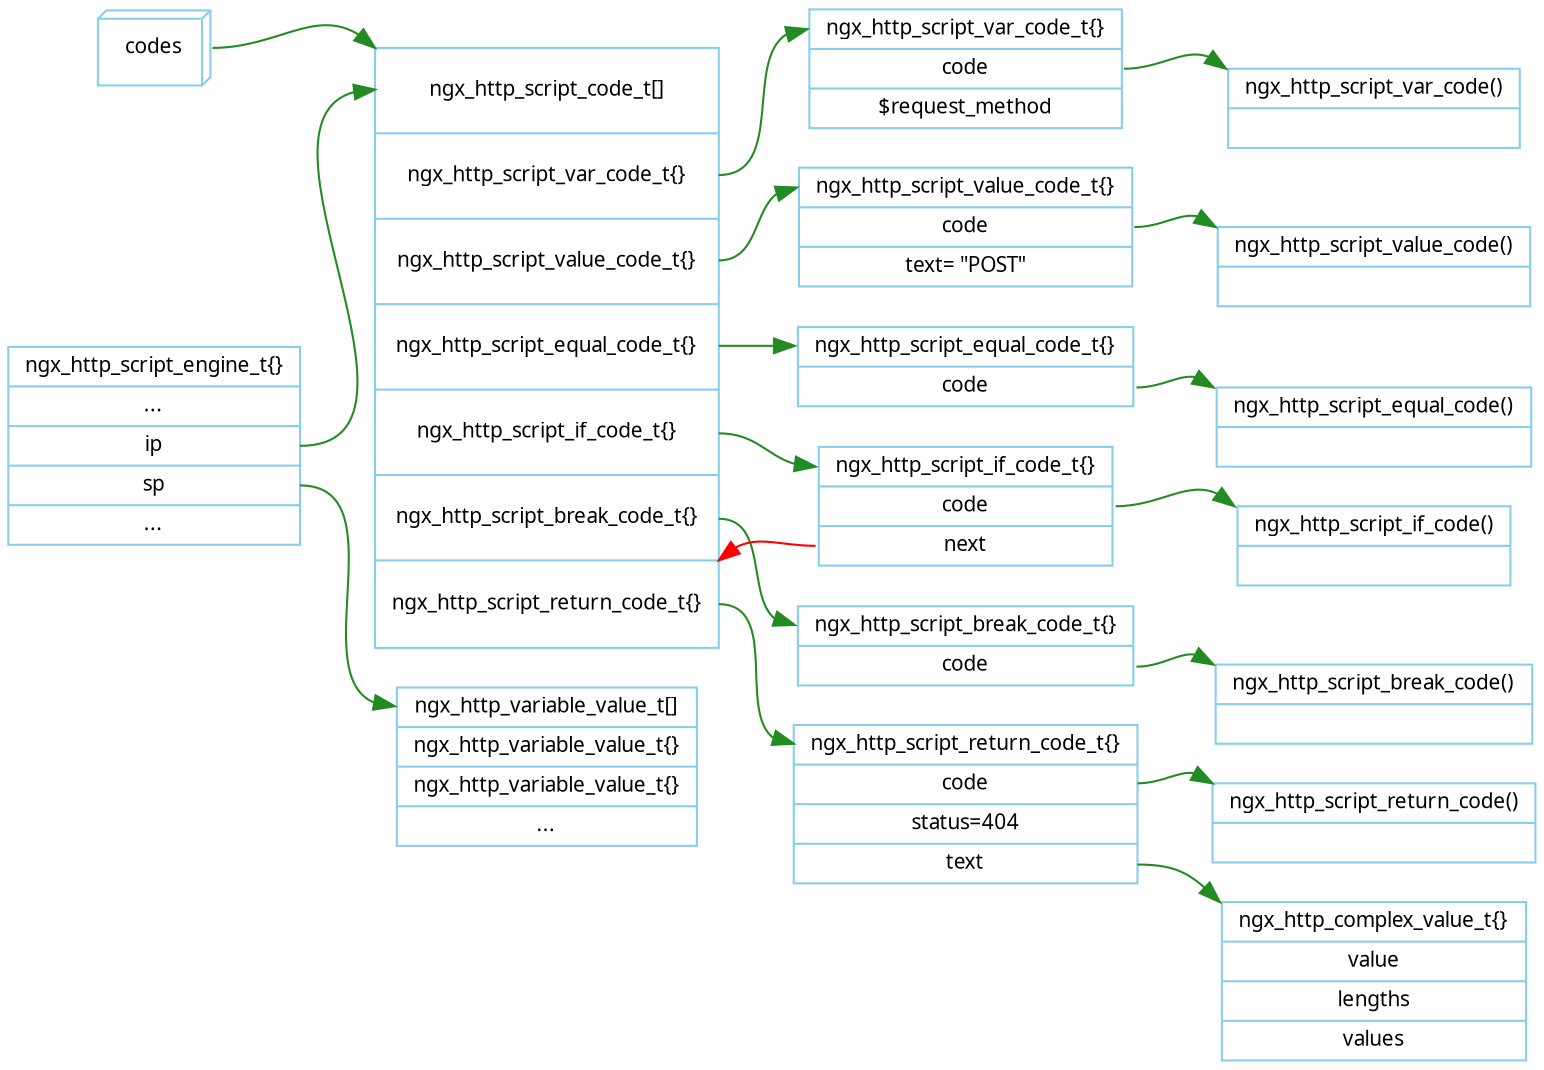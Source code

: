 digraph ngx_http_engine {

   rankdir=LR;
   node [shape=record, color=skyblue, fontname="Verdana", fontsize=10];
   edge [color=forestgreen, fontname="Verdana", fontsize=10];
   

   codes [shape=box3d];
   ngx_http_script_code_t [label="<head>ngx_http_script_code_t\[\]|<n1>ngx_http_script_var_code_t\{\}|<n2>ngx_http_script_value_code_t\{\}|<n3>ngx_http_script_equal_code_t\{\}|<n4>ngx_http_script_if_code_t\{\}|<n5>ngx_http_script_break_code_t\{\}|<n6>ngx_http_script_return_code_t\{\}", height=4];

   codes:e -> ngx_http_script_code_t:head:nw;

   ngx_http_script_var_code_t [label="<head>ngx_http_script_var_code_t\{\}|<code>code|$request_method"];
   ngx_http_script_value_code_t [label="<head>ngx_http_script_value_code_t\{\}|<code>code|text= \"POST\""];
   ngx_http_script_equal_code_t [label="<head>ngx_http_script_equal_code_t\{\}|<code>code"];
   ngx_http_script_if_code_t [label="<head>ngx_http_script_if_code_t\{\}|<code>code|<next>next"];
   ngx_http_script_break_code_t [label="<head>ngx_http_script_break_code_t\{\}|<code>code"];
   ngx_http_script_return_code_t [label="<head>ngx_http_script_return_code_t\{\}|<code>code|status=404|<text>text"];

   
   ngx_http_script_code_t:n1 -> ngx_http_script_var_code_t:head;
   ngx_http_script_code_t:n2 -> ngx_http_script_value_code_t:head;
   ngx_http_script_code_t:n3 -> ngx_http_script_equal_code_t:head;
   ngx_http_script_code_t:n4 -> ngx_http_script_if_code_t:head;
   ngx_http_script_code_t:n5 -> ngx_http_script_break_code_t:head;
   ngx_http_script_code_t:n6 -> ngx_http_script_return_code_t:head;
   

   // var
   ngx_http_script_var_code [label="ngx_http_script_var_code()|"];
   ngx_http_script_var_code_t:code -> ngx_http_script_var_code:nw;

   // value
   ngx_http_script_value_code [label="ngx_http_script_value_code()|"];
   ngx_http_script_value_code_t:code -> ngx_http_script_value_code:nw;

   // equal
   ngx_http_script_equal_code [label="ngx_http_script_equal_code()|"];
   ngx_http_script_equal_code_t:code -> ngx_http_script_equal_code:nw;

   // if
   ngx_http_script_if_code [label="ngx_http_script_if_code()|"];
   ngx_http_script_if_code_t:code -> ngx_http_script_if_code:nw; 
   ngx_http_script_if_code_t:next -> ngx_http_script_code_t:n6:ne [color=red];

   // break
   ngx_http_script_break_code [label="ngx_http_script_break_code()|"];
   ngx_http_script_break_code_t:code -> ngx_http_script_break_code:nw;
   
   // return
   ngx_http_script_return_code [label="ngx_http_script_return_code()|"];
   ngx_http_complex_value_t [label="<head>ngx_http_complex_value_t\{\}|<value>value|<lengths>lengths|<values>values"];  
   ngx_http_script_return_code_t:code -> ngx_http_script_return_code:nw;
   ngx_http_script_return_code_t:text -> ngx_http_complex_value_t:head:nw;

   
   ngx_http_script_engine_t [label="<head>ngx_http_script_engine_t\{\}|...|<ip>ip|<sp>sp|..."]; 

   ngx_http_script_engine_t:ip -> ngx_http_script_code_t:head;

   ngx_http_variable_value_t [label="<head>ngx_http_variable_value_t\[\]|<n1>ngx_http_variable_value_t\{\}|<n2>ngx_http_variable_value_t\{\}|..."];

   ngx_http_script_engine_t:sp -> ngx_http_variable_value_t:head;

}